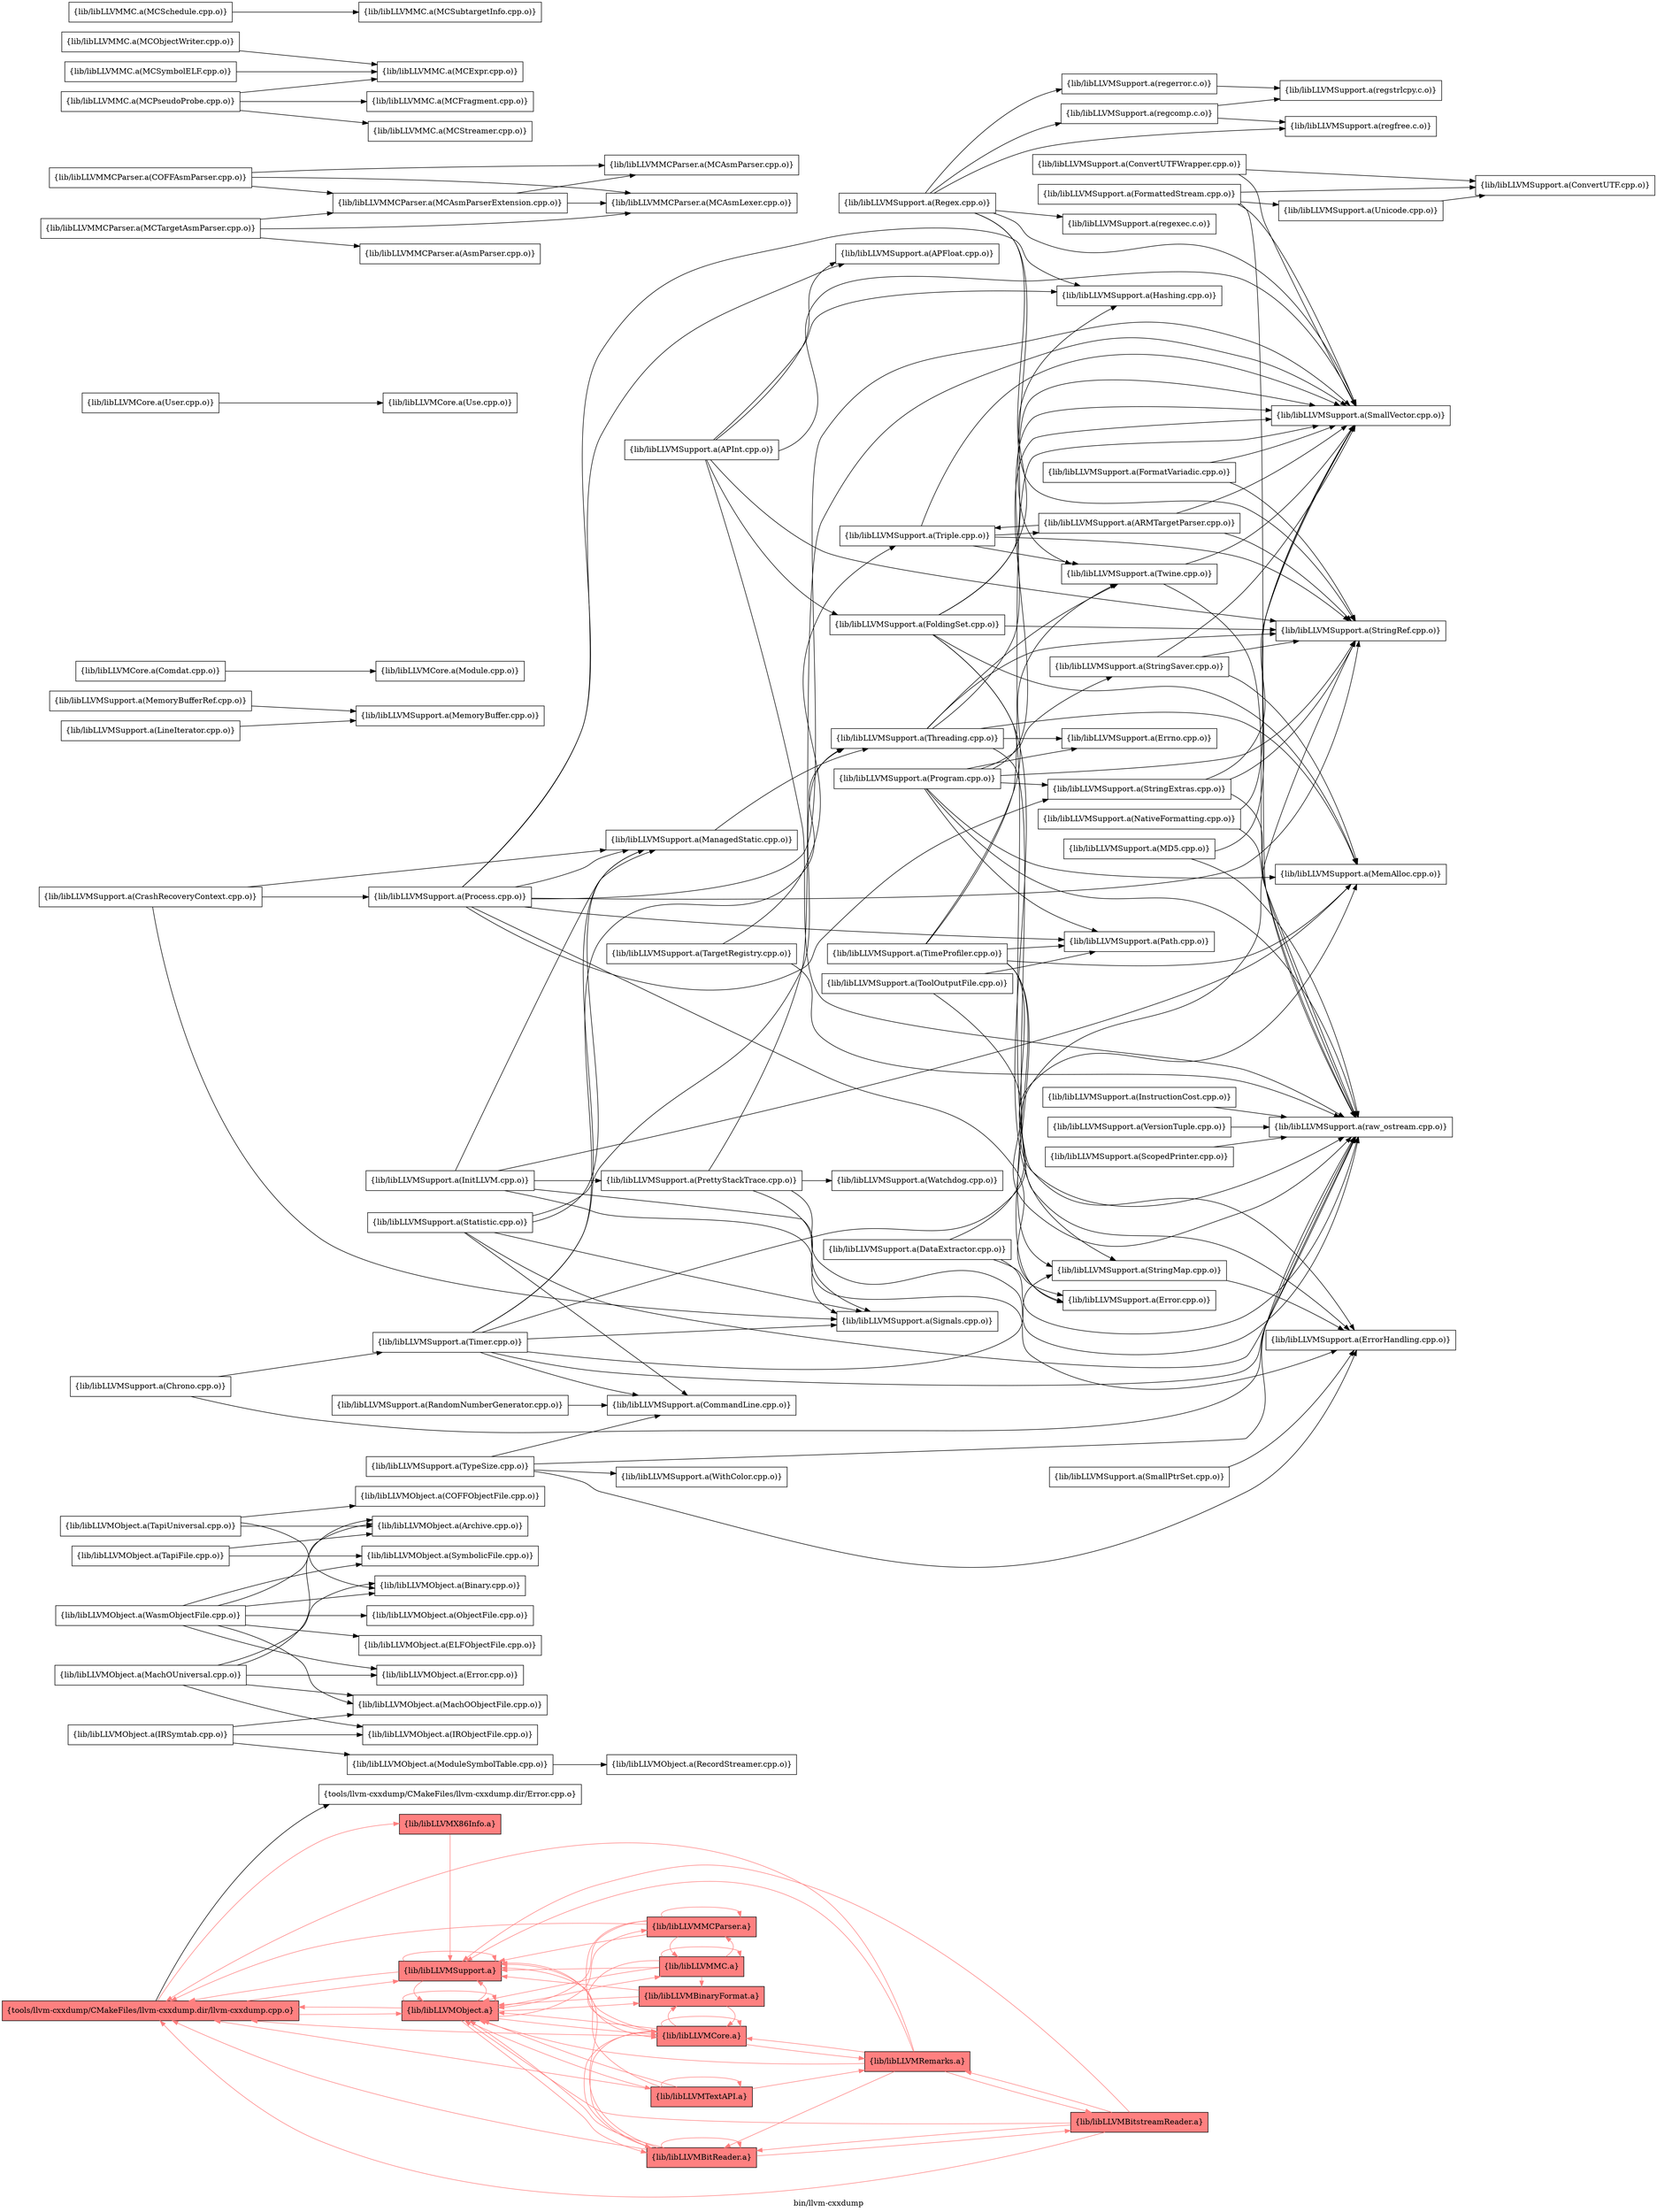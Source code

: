digraph "bin/llvm-cxxdump" {
	label="bin/llvm-cxxdump";
	rankdir="LR"
	{ rank=same; Node0x5595df3cbe88;  }
	{ rank=same; Node0x5595df3cbbb8; Node0x5595df3c92c8; Node0x5595df3c97c8; Node0x5595df3c88c8;  }
	{ rank=same; Node0x5595df3cce78; Node0x5595df3cbd48; Node0x5595df3c8e18; Node0x5595df3ca948; Node0x5595df3cb938; Node0x5595df3cb348;  }

	Node0x5595df3cbe88 [shape=record,shape=box,style=filled,fillcolor="1.000000 0.5 1",group=1,label="{tools/llvm-cxxdump/CMakeFiles/llvm-cxxdump.dir/llvm-cxxdump.cpp.o}"];
	Node0x5595df3cbe88 -> Node0x5595df3cbbb8;
	Node0x5595df3cbe88 -> Node0x5595df3c92c8[color="1.000000 0.5 1"];
	Node0x5595df3cbe88 -> Node0x5595df3c97c8[color="1.000000 0.5 1"];
	Node0x5595df3cbe88 -> Node0x5595df3c88c8[color="1.000000 0.5 1"];
	Node0x5595df3cbbb8 [shape=record,shape=box,group=0,label="{tools/llvm-cxxdump/CMakeFiles/llvm-cxxdump.dir/Error.cpp.o}"];
	Node0x5595df3c92c8 [shape=record,shape=box,style=filled,fillcolor="1.000000 0.5 1",group=1,label="{lib/libLLVMX86Info.a}"];
	Node0x5595df3c92c8 -> Node0x5595df3c88c8[color="1.000000 0.5 1"];
	Node0x5595df3c97c8 [shape=record,shape=box,style=filled,fillcolor="1.000000 0.5 1",group=1,label="{lib/libLLVMObject.a}"];
	Node0x5595df3c97c8 -> Node0x5595df3cbe88[color="1.000000 0.5 1"];
	Node0x5595df3c97c8 -> Node0x5595df3c97c8[color="1.000000 0.5 1"];
	Node0x5595df3c97c8 -> Node0x5595df3c88c8[color="1.000000 0.5 1"];
	Node0x5595df3c97c8 -> Node0x5595df3cce78[color="1.000000 0.5 1"];
	Node0x5595df3c97c8 -> Node0x5595df3cbd48[color="1.000000 0.5 1"];
	Node0x5595df3c97c8 -> Node0x5595df3c8e18[color="1.000000 0.5 1"];
	Node0x5595df3c97c8 -> Node0x5595df3ca948[color="1.000000 0.5 1"];
	Node0x5595df3c97c8 -> Node0x5595df3cb938[color="1.000000 0.5 1"];
	Node0x5595df3c97c8 -> Node0x5595df3cb348[color="1.000000 0.5 1"];
	Node0x5595df3c88c8 [shape=record,shape=box,style=filled,fillcolor="1.000000 0.5 1",group=1,label="{lib/libLLVMSupport.a}"];
	Node0x5595df3c88c8 -> Node0x5595df3c97c8[color="1.000000 0.5 1"];
	Node0x5595df3c88c8 -> Node0x5595df3c88c8[color="1.000000 0.5 1"];
	Node0x5595df3c88c8 -> Node0x5595df3cbe88[color="1.000000 0.5 1"];
	Node0x5595df3cce78 [shape=record,shape=box,style=filled,fillcolor="1.000000 0.5 1",group=1,label="{lib/libLLVMBinaryFormat.a}"];
	Node0x5595df3cce78 -> Node0x5595df3ca948[color="1.000000 0.5 1"];
	Node0x5595df3cce78 -> Node0x5595df3c97c8[color="1.000000 0.5 1"];
	Node0x5595df3cce78 -> Node0x5595df3c88c8[color="1.000000 0.5 1"];
	Node0x5595df3d0398 [shape=record,shape=box,group=0,label="{lib/libLLVMObject.a(MachOUniversal.cpp.o)}"];
	Node0x5595df3d0398 -> Node0x5595df3c9b88;
	Node0x5595df3d0398 -> Node0x5595df3c95e8;
	Node0x5595df3d0398 -> Node0x5595df3c8dc8;
	Node0x5595df3d0398 -> Node0x5595df3cfad8;
	Node0x5595df3d0398 -> Node0x5595df3cf308;
	Node0x5595df3c9b88 [shape=record,shape=box,group=0,label="{lib/libLLVMObject.a(Archive.cpp.o)}"];
	Node0x5595df3c95e8 [shape=record,shape=box,group=0,label="{lib/libLLVMObject.a(Binary.cpp.o)}"];
	Node0x5595df3c8dc8 [shape=record,shape=box,group=0,label="{lib/libLLVMObject.a(Error.cpp.o)}"];
	Node0x5595df3cfad8 [shape=record,shape=box,group=0,label="{lib/libLLVMObject.a(MachOObjectFile.cpp.o)}"];
	Node0x5595df3cf308 [shape=record,shape=box,group=0,label="{lib/libLLVMObject.a(IRObjectFile.cpp.o)}"];
	Node0x5595df3cbd48 [shape=record,shape=box,style=filled,fillcolor="1.000000 0.5 1",group=1,label="{lib/libLLVMMC.a}"];
	Node0x5595df3cbd48 -> Node0x5595df3c97c8[color="1.000000 0.5 1"];
	Node0x5595df3cbd48 -> Node0x5595df3c88c8[color="1.000000 0.5 1"];
	Node0x5595df3cbd48 -> Node0x5595df3ca948[color="1.000000 0.5 1"];
	Node0x5595df3cbd48 -> Node0x5595df3cbd48[color="1.000000 0.5 1"];
	Node0x5595df3cbd48 -> Node0x5595df3cb938[color="1.000000 0.5 1"];
	Node0x5595df3cbd48 -> Node0x5595df3cce78[color="1.000000 0.5 1"];
	Node0x5595df3c8e18 [shape=record,shape=box,style=filled,fillcolor="1.000000 0.5 1",group=1,label="{lib/libLLVMBitReader.a}"];
	Node0x5595df3c8e18 -> Node0x5595df3cbe88[color="1.000000 0.5 1"];
	Node0x5595df3c8e18 -> Node0x5595df3c97c8[color="1.000000 0.5 1"];
	Node0x5595df3c8e18 -> Node0x5595df3c88c8[color="1.000000 0.5 1"];
	Node0x5595df3c8e18 -> Node0x5595df3c8e18[color="1.000000 0.5 1"];
	Node0x5595df3c8e18 -> Node0x5595df3ca948[color="1.000000 0.5 1"];
	Node0x5595df3c8e18 -> Node0x5595df3c9f48[color="1.000000 0.5 1"];
	Node0x5595df3ca948 [shape=record,shape=box,style=filled,fillcolor="1.000000 0.5 1",group=1,label="{lib/libLLVMCore.a}"];
	Node0x5595df3ca948 -> Node0x5595df3cbe88[color="1.000000 0.5 1"];
	Node0x5595df3ca948 -> Node0x5595df3c97c8[color="1.000000 0.5 1"];
	Node0x5595df3ca948 -> Node0x5595df3c88c8[color="1.000000 0.5 1"];
	Node0x5595df3ca948 -> Node0x5595df3c8e18[color="1.000000 0.5 1"];
	Node0x5595df3ca948 -> Node0x5595df3ca948[color="1.000000 0.5 1"];
	Node0x5595df3ca948 -> Node0x5595df3cce78[color="1.000000 0.5 1"];
	Node0x5595df3ca948 -> Node0x5595df3c9a98[color="1.000000 0.5 1"];
	Node0x5595df3cec28 [shape=record,shape=box,group=0,label="{lib/libLLVMObject.a(IRSymtab.cpp.o)}"];
	Node0x5595df3cec28 -> Node0x5595df3cfad8;
	Node0x5595df3cec28 -> Node0x5595df3cf308;
	Node0x5595df3cec28 -> Node0x5595df3cdff8;
	Node0x5595df3cdff8 [shape=record,shape=box,group=0,label="{lib/libLLVMObject.a(ModuleSymbolTable.cpp.o)}"];
	Node0x5595df3cdff8 -> Node0x5595df3cc6a8;
	Node0x5595df3cc6a8 [shape=record,shape=box,group=0,label="{lib/libLLVMObject.a(RecordStreamer.cpp.o)}"];
	Node0x5595df3cb938 [shape=record,shape=box,style=filled,fillcolor="1.000000 0.5 1",group=1,label="{lib/libLLVMMCParser.a}"];
	Node0x5595df3cb938 -> Node0x5595df3cbe88[color="1.000000 0.5 1"];
	Node0x5595df3cb938 -> Node0x5595df3c97c8[color="1.000000 0.5 1"];
	Node0x5595df3cb938 -> Node0x5595df3c88c8[color="1.000000 0.5 1"];
	Node0x5595df3cb938 -> Node0x5595df3cb938[color="1.000000 0.5 1"];
	Node0x5595df3cb938 -> Node0x5595df3cbd48[color="1.000000 0.5 1"];
	Node0x5595df3cb938 -> Node0x5595df3ca948[color="1.000000 0.5 1"];
	Node0x5595df3c7dd8 [shape=record,shape=box,group=0,label="{lib/libLLVMObject.a(TapiUniversal.cpp.o)}"];
	Node0x5595df3c7dd8 -> Node0x5595df3c9b88;
	Node0x5595df3c7dd8 -> Node0x5595df3c95e8;
	Node0x5595df3c7dd8 -> Node0x5595df3cc248;
	Node0x5595df3cc248 [shape=record,shape=box,group=0,label="{lib/libLLVMObject.a(COFFObjectFile.cpp.o)}"];
	Node0x5595df3cb348 [shape=record,shape=box,style=filled,fillcolor="1.000000 0.5 1",group=1,label="{lib/libLLVMTextAPI.a}"];
	Node0x5595df3cb348 -> Node0x5595df3c88c8[color="1.000000 0.5 1"];
	Node0x5595df3cb348 -> Node0x5595df3cb348[color="1.000000 0.5 1"];
	Node0x5595df3cb348 -> Node0x5595df3cbe88[color="1.000000 0.5 1"];
	Node0x5595df3cb348 -> Node0x5595df3c97c8[color="1.000000 0.5 1"];
	Node0x5595df3cb348 -> Node0x5595df3c9a98[color="1.000000 0.5 1"];
	Node0x5595df3c8008 [shape=record,shape=box,group=0,label="{lib/libLLVMObject.a(TapiFile.cpp.o)}"];
	Node0x5595df3c8008 -> Node0x5595df3c9b88;
	Node0x5595df3c8008 -> Node0x5595df3c9598;
	Node0x5595df3c9598 [shape=record,shape=box,group=0,label="{lib/libLLVMObject.a(SymbolicFile.cpp.o)}"];
	Node0x5595df3c7928 [shape=record,shape=box,group=0,label="{lib/libLLVMObject.a(WasmObjectFile.cpp.o)}"];
	Node0x5595df3c7928 -> Node0x5595df3c9b88;
	Node0x5595df3c7928 -> Node0x5595df3c95e8;
	Node0x5595df3c7928 -> Node0x5595df3c8dc8;
	Node0x5595df3c7928 -> Node0x5595df3cfad8;
	Node0x5595df3c7928 -> Node0x5595df3cd878;
	Node0x5595df3c7928 -> Node0x5595df3cd0f8;
	Node0x5595df3c7928 -> Node0x5595df3c9598;
	Node0x5595df3cd878 [shape=record,shape=box,group=0,label="{lib/libLLVMObject.a(ObjectFile.cpp.o)}"];
	Node0x5595df3cd0f8 [shape=record,shape=box,group=0,label="{lib/libLLVMObject.a(ELFObjectFile.cpp.o)}"];
	Node0x5595df3ca128 [shape=record,shape=box,group=0,label="{lib/libLLVMSupport.a(ConvertUTFWrapper.cpp.o)}"];
	Node0x5595df3ca128 -> Node0x5595df3ca6c8;
	Node0x5595df3ca128 -> Node0x5595df3cf3f8;
	Node0x5595df3ca6c8 [shape=record,shape=box,group=0,label="{lib/libLLVMSupport.a(ConvertUTF.cpp.o)}"];
	Node0x5595df3cf3f8 [shape=record,shape=box,group=0,label="{lib/libLLVMSupport.a(SmallVector.cpp.o)}"];
	Node0x5595df3c85a8 [shape=record,shape=box,group=0,label="{lib/libLLVMSupport.a(DataExtractor.cpp.o)}"];
	Node0x5595df3c85a8 -> Node0x5595df3c7518;
	Node0x5595df3c85a8 -> Node0x5595df3cfe48;
	Node0x5595df3c85a8 -> Node0x5595df3cf948;
	Node0x5595df3c7518 [shape=record,shape=box,group=0,label="{lib/libLLVMSupport.a(Error.cpp.o)}"];
	Node0x5595df3cfe48 [shape=record,shape=box,group=0,label="{lib/libLLVMSupport.a(StringRef.cpp.o)}"];
	Node0x5595df3cf948 [shape=record,shape=box,group=0,label="{lib/libLLVMSupport.a(raw_ostream.cpp.o)}"];
	Node0x5595df3d0578 [shape=record,shape=box,group=0,label="{lib/libLLVMSupport.a(FormatVariadic.cpp.o)}"];
	Node0x5595df3d0578 -> Node0x5595df3cf3f8;
	Node0x5595df3d0578 -> Node0x5595df3cfe48;
	Node0x5595df3cfda8 [shape=record,shape=box,group=0,label="{lib/libLLVMSupport.a(InitLLVM.cpp.o)}"];
	Node0x5595df3cfda8 -> Node0x5595df3c7c98;
	Node0x5595df3cfda8 -> Node0x5595df3d0988;
	Node0x5595df3cfda8 -> Node0x5595df3ceea8;
	Node0x5595df3cfda8 -> Node0x5595df3cda58;
	Node0x5595df3cfda8 -> Node0x5595df3cd8c8;
	Node0x5595df3c7c98 [shape=record,shape=box,group=0,label="{lib/libLLVMSupport.a(ErrorHandling.cpp.o)}"];
	Node0x5595df3d0988 [shape=record,shape=box,group=0,label="{lib/libLLVMSupport.a(ManagedStatic.cpp.o)}"];
	Node0x5595df3d0988 -> Node0x5595df3cbf78;
	Node0x5595df3ceea8 [shape=record,shape=box,group=0,label="{lib/libLLVMSupport.a(MemAlloc.cpp.o)}"];
	Node0x5595df3cda58 [shape=record,shape=box,group=0,label="{lib/libLLVMSupport.a(PrettyStackTrace.cpp.o)}"];
	Node0x5595df3cda58 -> Node0x5595df3cf3f8;
	Node0x5595df3cda58 -> Node0x5595df3cf948;
	Node0x5595df3cda58 -> Node0x5595df3cd8c8;
	Node0x5595df3cda58 -> Node0x5595df3cb7a8;
	Node0x5595df3cd8c8 [shape=record,shape=box,group=0,label="{lib/libLLVMSupport.a(Signals.cpp.o)}"];
	Node0x5595df3cbf78 [shape=record,shape=box,group=0,label="{lib/libLLVMSupport.a(Threading.cpp.o)}"];
	Node0x5595df3cbf78 -> Node0x5595df3c7c98;
	Node0x5595df3cbf78 -> Node0x5595df3ceea8;
	Node0x5595df3cbf78 -> Node0x5595df3cf3f8;
	Node0x5595df3cbf78 -> Node0x5595df3cfe48;
	Node0x5595df3cbf78 -> Node0x5595df3c81e8;
	Node0x5595df3cbf78 -> Node0x5595df3cdaa8;
	Node0x5595df3cf718 [shape=record,shape=box,group=0,label="{lib/libLLVMSupport.a(NativeFormatting.cpp.o)}"];
	Node0x5595df3cf718 -> Node0x5595df3cf3f8;
	Node0x5595df3cf718 -> Node0x5595df3cf948;
	Node0x5595df3cb7a8 [shape=record,shape=box,group=0,label="{lib/libLLVMSupport.a(Watchdog.cpp.o)}"];
	Node0x5595df3cc4c8 [shape=record,shape=box,group=0,label="{lib/libLLVMSupport.a(ScopedPrinter.cpp.o)}"];
	Node0x5595df3cc4c8 -> Node0x5595df3cf948;
	Node0x5595df3cd1e8 [shape=record,shape=box,group=0,label="{lib/libLLVMSupport.a(SmallPtrSet.cpp.o)}"];
	Node0x5595df3cd1e8 -> Node0x5595df3c7c98;
	Node0x5595df3d0cf8 [shape=record,shape=box,group=0,label="{lib/libLLVMSupport.a(StringMap.cpp.o)}"];
	Node0x5595df3d0cf8 -> Node0x5595df3c7c98;
	Node0x5595df3d05c8 [shape=record,shape=box,group=0,label="{lib/libLLVMSupport.a(StringSaver.cpp.o)}"];
	Node0x5595df3d05c8 -> Node0x5595df3ceea8;
	Node0x5595df3d05c8 -> Node0x5595df3cf3f8;
	Node0x5595df3d05c8 -> Node0x5595df3cfe48;
	Node0x5595df3c9188 [shape=record,shape=box,group=0,label="{lib/libLLVMSupport.a(APInt.cpp.o)}"];
	Node0x5595df3c9188 -> Node0x5595df3cf3f8;
	Node0x5595df3c9188 -> Node0x5595df3cfe48;
	Node0x5595df3c9188 -> Node0x5595df3c8aa8;
	Node0x5595df3c9188 -> Node0x5595df3c71a8;
	Node0x5595df3c9188 -> Node0x5595df3c7798;
	Node0x5595df3c9188 -> Node0x5595df3cf948;
	Node0x5595df3c8aa8 [shape=record,shape=box,group=0,label="{lib/libLLVMSupport.a(APFloat.cpp.o)}"];
	Node0x5595df3c71a8 [shape=record,shape=box,group=0,label="{lib/libLLVMSupport.a(FoldingSet.cpp.o)}"];
	Node0x5595df3c71a8 -> Node0x5595df3c7c98;
	Node0x5595df3c71a8 -> Node0x5595df3ceea8;
	Node0x5595df3c71a8 -> Node0x5595df3cf3f8;
	Node0x5595df3c71a8 -> Node0x5595df3d0cf8;
	Node0x5595df3c71a8 -> Node0x5595df3cfe48;
	Node0x5595df3c71a8 -> Node0x5595df3c7798;
	Node0x5595df3c7798 [shape=record,shape=box,group=0,label="{lib/libLLVMSupport.a(Hashing.cpp.o)}"];
	Node0x5595df3c7f18 [shape=record,shape=box,group=0,label="{lib/libLLVMSupport.a(Triple.cpp.o)}"];
	Node0x5595df3c7f18 -> Node0x5595df3cf3f8;
	Node0x5595df3c7f18 -> Node0x5595df3cfe48;
	Node0x5595df3c7f18 -> Node0x5595df3cad58;
	Node0x5595df3c7f18 -> Node0x5595df3c81e8;
	Node0x5595df3cad58 [shape=record,shape=box,group=0,label="{lib/libLLVMSupport.a(ARMTargetParser.cpp.o)}"];
	Node0x5595df3cad58 -> Node0x5595df3cf3f8;
	Node0x5595df3cad58 -> Node0x5595df3cfe48;
	Node0x5595df3cad58 -> Node0x5595df3c7f18;
	Node0x5595df3c81e8 [shape=record,shape=box,group=0,label="{lib/libLLVMSupport.a(Twine.cpp.o)}"];
	Node0x5595df3c81e8 -> Node0x5595df3cf3f8;
	Node0x5595df3c81e8 -> Node0x5595df3cf948;
	Node0x5595df3c8918 [shape=record,shape=box,group=0,label="{lib/libLLVMSupport.a(TypeSize.cpp.o)}"];
	Node0x5595df3c8918 -> Node0x5595df3c99f8;
	Node0x5595df3c8918 -> Node0x5595df3c7c98;
	Node0x5595df3c8918 -> Node0x5595df3c98b8;
	Node0x5595df3c8918 -> Node0x5595df3cf948;
	Node0x5595df3c99f8 [shape=record,shape=box,group=0,label="{lib/libLLVMSupport.a(CommandLine.cpp.o)}"];
	Node0x5595df3c98b8 [shape=record,shape=box,group=0,label="{lib/libLLVMSupport.a(WithColor.cpp.o)}"];
	Node0x5595df3cf7b8 [shape=record,shape=box,group=0,label="{lib/libLLVMSupport.a(Unicode.cpp.o)}"];
	Node0x5595df3cf7b8 -> Node0x5595df3ca6c8;
	Node0x5595df3cc568 [shape=record,shape=box,group=0,label="{lib/libLLVMSupport.a(MD5.cpp.o)}"];
	Node0x5595df3cc568 -> Node0x5595df3cf3f8;
	Node0x5595df3cc568 -> Node0x5595df3cf948;
	Node0x5595df3cc798 [shape=record,shape=box,group=0,label="{lib/libLLVMSupport.a(Process.cpp.o)}"];
	Node0x5595df3cc798 -> Node0x5595df3c7518;
	Node0x5595df3cc798 -> Node0x5595df3d0988;
	Node0x5595df3cc798 -> Node0x5595df3cf3f8;
	Node0x5595df3cc798 -> Node0x5595df3cfe48;
	Node0x5595df3cc798 -> Node0x5595df3c8aa8;
	Node0x5595df3cc798 -> Node0x5595df3c7798;
	Node0x5595df3cc798 -> Node0x5595df3d0708;
	Node0x5595df3cc798 -> Node0x5595df3cec78;
	Node0x5595df3d0708 [shape=record,shape=box,group=0,label="{lib/libLLVMSupport.a(Path.cpp.o)}"];
	Node0x5595df3cec78 [shape=record,shape=box,group=0,label="{lib/libLLVMSupport.a(StringExtras.cpp.o)}"];
	Node0x5595df3cec78 -> Node0x5595df3cf3f8;
	Node0x5595df3cec78 -> Node0x5595df3cfe48;
	Node0x5595df3cec78 -> Node0x5595df3cf948;
	Node0x5595df3cee58 [shape=record,shape=box,group=0,label="{lib/libLLVMSupport.a(CrashRecoveryContext.cpp.o)}"];
	Node0x5595df3cee58 -> Node0x5595df3d0988;
	Node0x5595df3cee58 -> Node0x5595df3cc798;
	Node0x5595df3cee58 -> Node0x5595df3cd8c8;
	Node0x5595df3ce048 [shape=record,shape=box,group=0,label="{lib/libLLVMSupport.a(Program.cpp.o)}"];
	Node0x5595df3ce048 -> Node0x5595df3ceea8;
	Node0x5595df3ce048 -> Node0x5595df3cf3f8;
	Node0x5595df3ce048 -> Node0x5595df3d05c8;
	Node0x5595df3ce048 -> Node0x5595df3cfe48;
	Node0x5595df3ce048 -> Node0x5595df3cf948;
	Node0x5595df3ce048 -> Node0x5595df3d0708;
	Node0x5595df3ce048 -> Node0x5595df3cec78;
	Node0x5595df3ce048 -> Node0x5595df3cdaa8;
	Node0x5595df3cdaa8 [shape=record,shape=box,group=0,label="{lib/libLLVMSupport.a(Errno.cpp.o)}"];
	Node0x5595df3ccbf8 [shape=record,shape=box,group=0,label="{lib/libLLVMSupport.a(TargetRegistry.cpp.o)}"];
	Node0x5595df3ccbf8 -> Node0x5595df3c7f18;
	Node0x5595df3ccbf8 -> Node0x5595df3cf948;
	Node0x5595df3c9f48 [shape=record,shape=box,style=filled,fillcolor="1.000000 0.5 1",group=1,label="{lib/libLLVMBitstreamReader.a}"];
	Node0x5595df3c9f48 -> Node0x5595df3cbe88[color="1.000000 0.5 1"];
	Node0x5595df3c9f48 -> Node0x5595df3c97c8[color="1.000000 0.5 1"];
	Node0x5595df3c9f48 -> Node0x5595df3c88c8[color="1.000000 0.5 1"];
	Node0x5595df3c9f48 -> Node0x5595df3c8e18[color="1.000000 0.5 1"];
	Node0x5595df3c9f48 -> Node0x5595df3c9a98[color="1.000000 0.5 1"];
	Node0x5595df3ca8a8 [shape=record,shape=box,group=0,label="{lib/libLLVMSupport.a(MemoryBufferRef.cpp.o)}"];
	Node0x5595df3ca8a8 -> Node0x5595df3cea98;
	Node0x5595df3cea98 [shape=record,shape=box,group=0,label="{lib/libLLVMSupport.a(MemoryBuffer.cpp.o)}"];
	Node0x5595df3c7888 [shape=record,shape=box,group=0,label="{lib/libLLVMSupport.a(FormattedStream.cpp.o)}"];
	Node0x5595df3c7888 -> Node0x5595df3ca6c8;
	Node0x5595df3c7888 -> Node0x5595df3cf3f8;
	Node0x5595df3c7888 -> Node0x5595df3cf7b8;
	Node0x5595df3c7888 -> Node0x5595df3cf948;
	Node0x5595df3d0898 [shape=record,shape=box,group=0,label="{lib/libLLVMSupport.a(Regex.cpp.o)}"];
	Node0x5595df3d0898 -> Node0x5595df3cf3f8;
	Node0x5595df3d0898 -> Node0x5595df3cfe48;
	Node0x5595df3d0898 -> Node0x5595df3c81e8;
	Node0x5595df3d0898 -> Node0x5595df3d0118;
	Node0x5595df3d0898 -> Node0x5595df3cf0d8;
	Node0x5595df3d0898 -> Node0x5595df3ce9a8;
	Node0x5595df3d0898 -> Node0x5595df3cb0c8;
	Node0x5595df3d0118 [shape=record,shape=box,group=0,label="{lib/libLLVMSupport.a(regcomp.c.o)}"];
	Node0x5595df3d0118 -> Node0x5595df3cf858;
	Node0x5595df3d0118 -> Node0x5595df3cf0d8;
	Node0x5595df3cf0d8 [shape=record,shape=box,group=0,label="{lib/libLLVMSupport.a(regfree.c.o)}"];
	Node0x5595df3ce9a8 [shape=record,shape=box,group=0,label="{lib/libLLVMSupport.a(regerror.c.o)}"];
	Node0x5595df3ce9a8 -> Node0x5595df3cf858;
	Node0x5595df3cb0c8 [shape=record,shape=box,group=0,label="{lib/libLLVMSupport.a(regexec.c.o)}"];
	Node0x5595df3cf858 [shape=record,shape=box,group=0,label="{lib/libLLVMSupport.a(regstrlcpy.c.o)}"];
	Node0x5595df3cbcf8 [shape=record,shape=box,group=0,label="{lib/libLLVMCore.a(Comdat.cpp.o)}"];
	Node0x5595df3cbcf8 -> Node0x5595df3d07f8;
	Node0x5595df3d07f8 [shape=record,shape=box,group=0,label="{lib/libLLVMCore.a(Module.cpp.o)}"];
	Node0x5595df3cc518 [shape=record,shape=box,group=0,label="{lib/libLLVMSupport.a(InstructionCost.cpp.o)}"];
	Node0x5595df3cc518 -> Node0x5595df3cf948;
	Node0x5595df3c9a98 [shape=record,shape=box,style=filled,fillcolor="1.000000 0.5 1",group=1,label="{lib/libLLVMRemarks.a}"];
	Node0x5595df3c9a98 -> Node0x5595df3c88c8[color="1.000000 0.5 1"];
	Node0x5595df3c9a98 -> Node0x5595df3c8e18[color="1.000000 0.5 1"];
	Node0x5595df3c9a98 -> Node0x5595df3cbe88[color="1.000000 0.5 1"];
	Node0x5595df3c9a98 -> Node0x5595df3ca948[color="1.000000 0.5 1"];
	Node0x5595df3c9a98 -> Node0x5595df3c97c8[color="1.000000 0.5 1"];
	Node0x5595df3c9a98 -> Node0x5595df3c9f48[color="1.000000 0.5 1"];
	Node0x5595df3c7388 [shape=record,shape=box,group=0,label="{lib/libLLVMSupport.a(ToolOutputFile.cpp.o)}"];
	Node0x5595df3c7388 -> Node0x5595df3cf948;
	Node0x5595df3c7388 -> Node0x5595df3d0708;
	Node0x5595df3c9688 [shape=record,shape=box,group=0,label="{lib/libLLVMSupport.a(RandomNumberGenerator.cpp.o)}"];
	Node0x5595df3c9688 -> Node0x5595df3c99f8;
	Node0x5595df3c7108 [shape=record,shape=box,group=0,label="{lib/libLLVMSupport.a(Statistic.cpp.o)}"];
	Node0x5595df3c7108 -> Node0x5595df3c99f8;
	Node0x5595df3c7108 -> Node0x5595df3d0988;
	Node0x5595df3c7108 -> Node0x5595df3cf948;
	Node0x5595df3c7108 -> Node0x5595df3cd8c8;
	Node0x5595df3c7108 -> Node0x5595df3cbf78;
	Node0x5595df3c7e28 [shape=record,shape=box,group=0,label="{lib/libLLVMSupport.a(Timer.cpp.o)}"];
	Node0x5595df3c7e28 -> Node0x5595df3c99f8;
	Node0x5595df3c7e28 -> Node0x5595df3d0988;
	Node0x5595df3c7e28 -> Node0x5595df3ceea8;
	Node0x5595df3c7e28 -> Node0x5595df3d0cf8;
	Node0x5595df3c7e28 -> Node0x5595df3cf948;
	Node0x5595df3c7e28 -> Node0x5595df3cd8c8;
	Node0x5595df3c7e28 -> Node0x5595df3cbf78;
	Node0x5595df3c9318 [shape=record,shape=box,group=0,label="{lib/libLLVMCore.a(User.cpp.o)}"];
	Node0x5595df3c9318 -> Node0x5595df3ce4a8;
	Node0x5595df3ce4a8 [shape=record,shape=box,group=0,label="{lib/libLLVMCore.a(Use.cpp.o)}"];
	Node0x5595df3cde68 [shape=record,shape=box,group=0,label="{lib/libLLVMSupport.a(TimeProfiler.cpp.o)}"];
	Node0x5595df3cde68 -> Node0x5595df3c7518;
	Node0x5595df3cde68 -> Node0x5595df3ceea8;
	Node0x5595df3cde68 -> Node0x5595df3cf3f8;
	Node0x5595df3cde68 -> Node0x5595df3d0cf8;
	Node0x5595df3cde68 -> Node0x5595df3c81e8;
	Node0x5595df3cde68 -> Node0x5595df3cf948;
	Node0x5595df3cde68 -> Node0x5595df3d0708;
	Node0x5595df3c7fb8 [shape=record,shape=box,group=0,label="{lib/libLLVMSupport.a(Chrono.cpp.o)}"];
	Node0x5595df3c7fb8 -> Node0x5595df3cf948;
	Node0x5595df3c7fb8 -> Node0x5595df3c7e28;
	Node0x5595df3ce958 [shape=record,shape=box,group=0,label="{lib/libLLVMSupport.a(LineIterator.cpp.o)}"];
	Node0x5595df3ce958 -> Node0x5595df3cea98;
	Node0x5595df3ce318 [shape=record,shape=box,group=0,label="{lib/libLLVMSupport.a(VersionTuple.cpp.o)}"];
	Node0x5595df3ce318 -> Node0x5595df3cf948;
	Node0x5595df3cd148 [shape=record,shape=box,group=0,label="{lib/libLLVMMCParser.a(COFFAsmParser.cpp.o)}"];
	Node0x5595df3cd148 -> Node0x5595df3c7f68;
	Node0x5595df3cd148 -> Node0x5595df3c8b48;
	Node0x5595df3cd148 -> Node0x5595df3c9868;
	Node0x5595df3c7f68 [shape=record,shape=box,group=0,label="{lib/libLLVMMCParser.a(MCAsmLexer.cpp.o)}"];
	Node0x5595df3c8b48 [shape=record,shape=box,group=0,label="{lib/libLLVMMCParser.a(MCAsmParser.cpp.o)}"];
	Node0x5595df3c9868 [shape=record,shape=box,group=0,label="{lib/libLLVMMCParser.a(MCAsmParserExtension.cpp.o)}"];
	Node0x5595df3c9868 -> Node0x5595df3c7f68;
	Node0x5595df3c9868 -> Node0x5595df3c8b48;
	Node0x5595df3c9138 [shape=record,shape=box,group=0,label="{lib/libLLVMMCParser.a(MCTargetAsmParser.cpp.o)}"];
	Node0x5595df3c9138 -> Node0x5595df3cd5a8;
	Node0x5595df3c9138 -> Node0x5595df3c7f68;
	Node0x5595df3c9138 -> Node0x5595df3c9868;
	Node0x5595df3cd5a8 [shape=record,shape=box,group=0,label="{lib/libLLVMMCParser.a(AsmParser.cpp.o)}"];
	Node0x5595df3cae98 [shape=record,shape=box,group=0,label="{lib/libLLVMMC.a(MCObjectWriter.cpp.o)}"];
	Node0x5595df3cae98 -> Node0x5595df3ccce8;
	Node0x5595df3ccce8 [shape=record,shape=box,group=0,label="{lib/libLLVMMC.a(MCExpr.cpp.o)}"];
	Node0x5595df3cbb18 [shape=record,shape=box,group=0,label="{lib/libLLVMMC.a(MCPseudoProbe.cpp.o)}"];
	Node0x5595df3cbb18 -> Node0x5595df3ccce8;
	Node0x5595df3cbb18 -> Node0x5595df3c9c28;
	Node0x5595df3cbb18 -> Node0x5595df3cd238;
	Node0x5595df3c9c28 [shape=record,shape=box,group=0,label="{lib/libLLVMMC.a(MCFragment.cpp.o)}"];
	Node0x5595df3cd238 [shape=record,shape=box,group=0,label="{lib/libLLVMMC.a(MCStreamer.cpp.o)}"];
	Node0x5595df3cff38 [shape=record,shape=box,group=0,label="{lib/libLLVMMC.a(MCSchedule.cpp.o)}"];
	Node0x5595df3cff38 -> Node0x5595df3d0488;
	Node0x5595df3d0488 [shape=record,shape=box,group=0,label="{lib/libLLVMMC.a(MCSubtargetInfo.cpp.o)}"];
	Node0x5595df3cf038 [shape=record,shape=box,group=0,label="{lib/libLLVMMC.a(MCSymbolELF.cpp.o)}"];
	Node0x5595df3cf038 -> Node0x5595df3ccce8;
}

